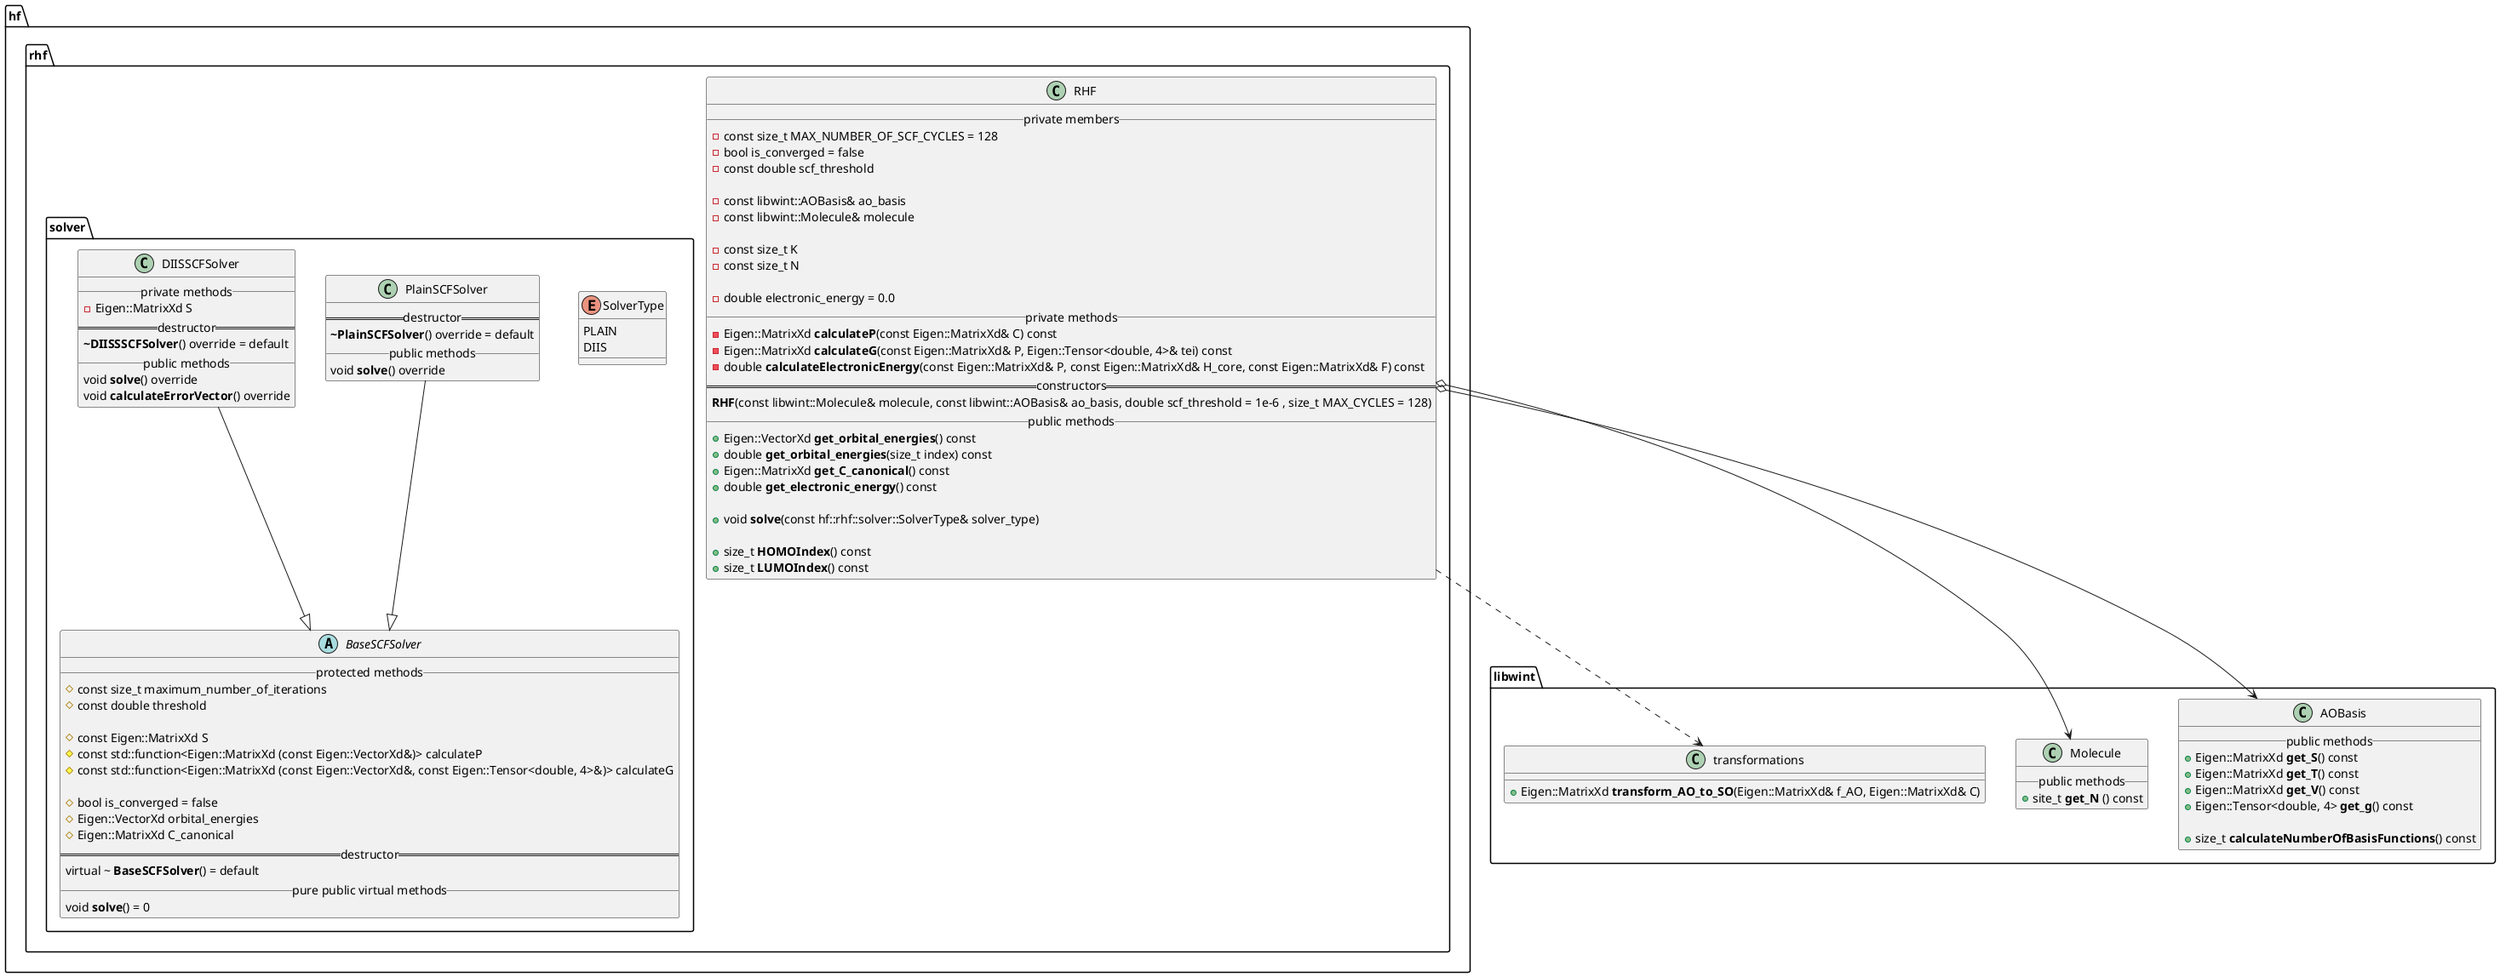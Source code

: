 @startuml


namespace libwint {

    class AOBasis {
        __ public methods __
            + Eigen::MatrixXd **get_S**() const
            + Eigen::MatrixXd **get_T**() const
            + Eigen::MatrixXd **get_V**() const
            + Eigen::Tensor<double, 4> **get_g**() const

            + size_t **calculateNumberOfBasisFunctions**() const
    }


    class Molecule {
        __ public methods __
            + site_t **get_N** () const
    }


    class transformations {
        + Eigen::MatrixXd **transform_AO_to_SO**(Eigen::MatrixXd& f_AO, Eigen::MatrixXd& C)
    }

}


namespace hf {
    namespace rhf {
        namespace solver {


            enum SolverType {
                PLAIN
                DIIS
            }

            abstract class BaseSCFSolver {
                __ protected methods __
                    # const size_t maximum_number_of_iterations
                    # const double threshold

                    # const Eigen::MatrixXd S
                    # const std::function<Eigen::MatrixXd (const Eigen::VectorXd&)> calculateP
                    # const std::function<Eigen::MatrixXd (const Eigen::VectorXd&, const Eigen::Tensor<double, 4>&)> calculateG

                    # bool is_converged = false
                    # Eigen::VectorXd orbital_energies
                    # Eigen::MatrixXd C_canonical
                == destructor ==
                    virtual ~ **BaseSCFSolver**() = default
                __ pure public virtual methods __
                    void **solve**() = 0
            }

            PlainSCFSolver --|> BaseSCFSolver
            class PlainSCFSolver {
                == destructor ==
                    **~PlainSCFSolver**() override = default
                __ public methods __
                    void **solve**() override
            }


            DIISSCFSolver --|> BaseSCFSolver
            class DIISSCFSolver {
                __ private methods __
                    - Eigen::MatrixXd S
                == destructor ==
                    **~DIISSSCFSolver**() override = default
                __ public methods __
                    void **solve**() override
                    void **calculateErrorVector**() override
            }



        }

        class RHF {
            __ private members __
                - const size_t MAX_NUMBER_OF_SCF_CYCLES = 128
                - bool is_converged = false
                - const double scf_threshold

                - const libwint::AOBasis& ao_basis
                - const libwint::Molecule& molecule

                - const size_t K
                - const size_t N

                - double electronic_energy = 0.0
            __ private methods __
                - Eigen::MatrixXd **calculateP**(const Eigen::MatrixXd& C) const
                - Eigen::MatrixXd **calculateG**(const Eigen::MatrixXd& P, Eigen::Tensor<double, 4>& tei) const
                - double **calculateElectronicEnergy**(const Eigen::MatrixXd& P, const Eigen::MatrixXd& H_core, const Eigen::MatrixXd& F) const
            == constructors ==
                **RHF**(const libwint::Molecule& molecule, const libwint::AOBasis& ao_basis, double scf_threshold = 1e-6 , size_t MAX_CYCLES = 128)
            __ public methods __
                + Eigen::VectorXd **get_orbital_energies**() const
                + double **get_orbital_energies**(size_t index) const
                + Eigen::MatrixXd **get_C_canonical**() const
                + double **get_electronic_energy**() const

                + void **solve**(const hf::rhf::solver::SolverType& solver_type)

                + size_t **HOMOIndex**() const
                + size_t **LUMOIndex**() const
        }
    }
}



hf.rhf.RHF o--> libwint.AOBasis

hf.rhf.RHF o--> libwint.Molecule

hf.rhf.RHF ..> libwint.transformations

@enduml
